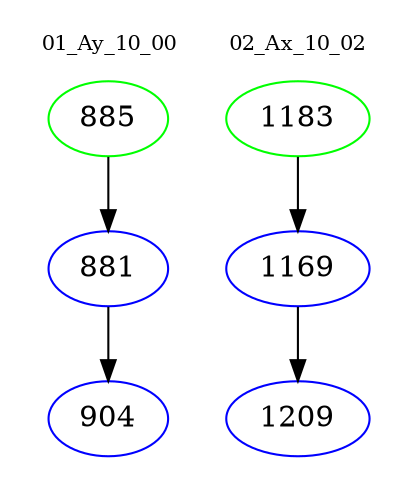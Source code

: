 digraph{
subgraph cluster_0 {
color = white
label = "01_Ay_10_00";
fontsize=10;
T0_885 [label="885", color="green"]
T0_885 -> T0_881 [color="black"]
T0_881 [label="881", color="blue"]
T0_881 -> T0_904 [color="black"]
T0_904 [label="904", color="blue"]
}
subgraph cluster_1 {
color = white
label = "02_Ax_10_02";
fontsize=10;
T1_1183 [label="1183", color="green"]
T1_1183 -> T1_1169 [color="black"]
T1_1169 [label="1169", color="blue"]
T1_1169 -> T1_1209 [color="black"]
T1_1209 [label="1209", color="blue"]
}
}
